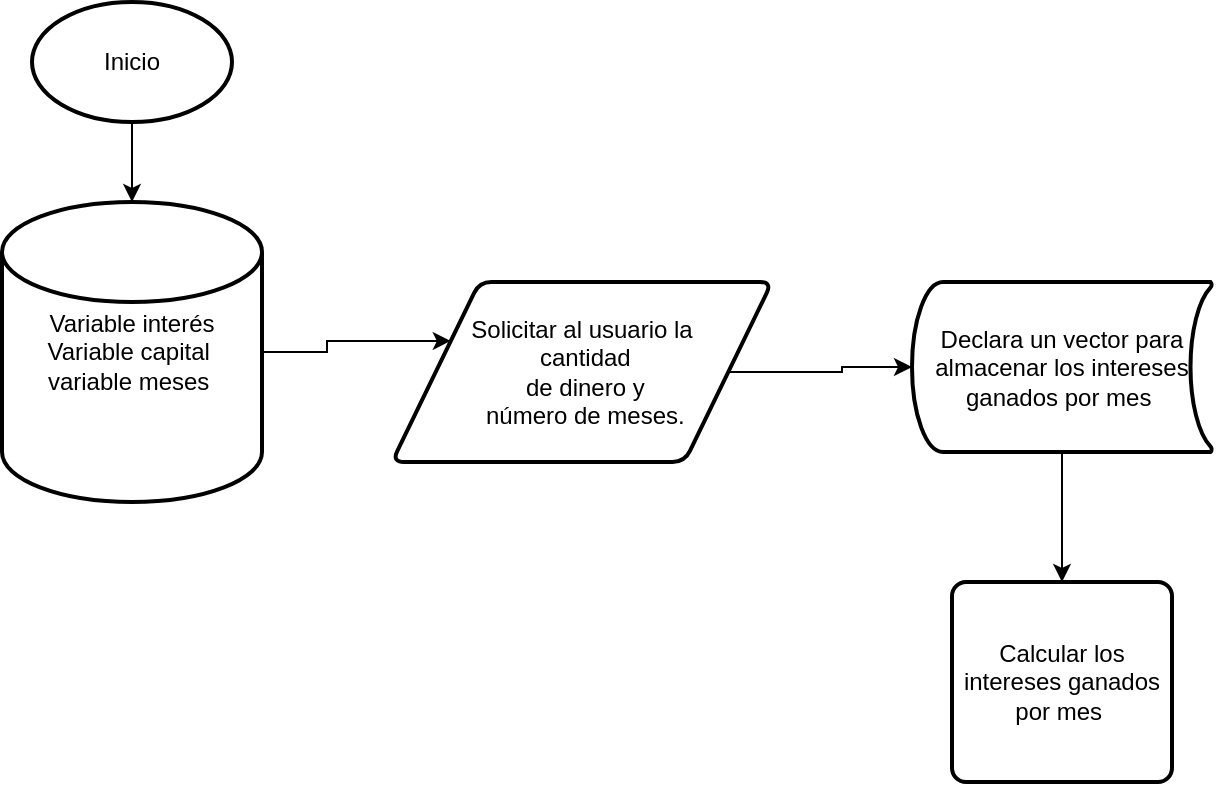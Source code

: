 <mxfile version="21.7.5" type="github">
  <diagram name="Página-1" id="zWKbjg2KhSwAlDV8SOMh">
    <mxGraphModel dx="882" dy="559" grid="1" gridSize="10" guides="1" tooltips="1" connect="1" arrows="1" fold="1" page="1" pageScale="1" pageWidth="850" pageHeight="1100" math="0" shadow="0">
      <root>
        <mxCell id="0" />
        <mxCell id="1" parent="0" />
        <mxCell id="-T1soDFNFwhT25YtIxrT-11" style="edgeStyle=orthogonalEdgeStyle;rounded=0;orthogonalLoop=1;jettySize=auto;html=1;exitX=0.5;exitY=1;exitDx=0;exitDy=0;exitPerimeter=0;entryX=0.5;entryY=0;entryDx=0;entryDy=0;entryPerimeter=0;" edge="1" parent="1" source="-T1soDFNFwhT25YtIxrT-1" target="-T1soDFNFwhT25YtIxrT-10">
          <mxGeometry relative="1" as="geometry" />
        </mxCell>
        <mxCell id="-T1soDFNFwhT25YtIxrT-1" value="&lt;font style=&quot;vertical-align: inherit;&quot;&gt;&lt;font style=&quot;vertical-align: inherit;&quot;&gt;Inicio&lt;/font&gt;&lt;/font&gt;" style="strokeWidth=2;html=1;shape=mxgraph.flowchart.start_1;whiteSpace=wrap;" vertex="1" parent="1">
          <mxGeometry x="40" y="50" width="100" height="60" as="geometry" />
        </mxCell>
        <mxCell id="-T1soDFNFwhT25YtIxrT-13" style="edgeStyle=orthogonalEdgeStyle;rounded=0;orthogonalLoop=1;jettySize=auto;html=1;exitX=1;exitY=0.5;exitDx=0;exitDy=0;entryX=0;entryY=0.5;entryDx=0;entryDy=0;entryPerimeter=0;" edge="1" parent="1" source="-T1soDFNFwhT25YtIxrT-3" target="-T1soDFNFwhT25YtIxrT-9">
          <mxGeometry relative="1" as="geometry" />
        </mxCell>
        <mxCell id="-T1soDFNFwhT25YtIxrT-3" value="&lt;div style=&quot;&quot;&gt;&lt;span style=&quot;background-color: initial;&quot;&gt;&lt;font style=&quot;vertical-align: inherit;&quot;&gt;&lt;font style=&quot;vertical-align: inherit;&quot;&gt;Solicitar al usuario la&lt;/font&gt;&lt;/font&gt;&lt;/span&gt;&lt;/div&gt;&lt;div style=&quot;&quot;&gt;&lt;span style=&quot;background-color: initial;&quot;&gt;&lt;font style=&quot;vertical-align: inherit;&quot;&gt;&lt;font style=&quot;vertical-align: inherit;&quot;&gt;&amp;nbsp;cantidad&lt;/font&gt;&lt;/font&gt;&lt;/span&gt;&lt;/div&gt;&lt;div style=&quot;&quot;&gt;&lt;span style=&quot;background-color: initial;&quot;&gt;&lt;font style=&quot;vertical-align: inherit;&quot;&gt;&lt;font style=&quot;vertical-align: inherit;&quot;&gt;&amp;nbsp;de dinero y&lt;/font&gt;&lt;/font&gt;&lt;/span&gt;&lt;/div&gt;&lt;font style=&quot;vertical-align: inherit;&quot;&gt;&lt;div style=&quot;&quot;&gt;&lt;span style=&quot;background-color: initial;&quot;&gt;&lt;font style=&quot;vertical-align: inherit;&quot;&gt;&lt;font style=&quot;vertical-align: inherit;&quot;&gt;&amp;nbsp;número de meses.&lt;/font&gt;&lt;/font&gt;&lt;/span&gt;&lt;/div&gt;&lt;/font&gt;" style="shape=parallelogram;html=1;strokeWidth=2;perimeter=parallelogramPerimeter;whiteSpace=wrap;rounded=1;arcSize=12;size=0.23;align=center;" vertex="1" parent="1">
          <mxGeometry x="220" y="190" width="190" height="90" as="geometry" />
        </mxCell>
        <mxCell id="-T1soDFNFwhT25YtIxrT-5" value="Calcular los intereses ganados por mes&amp;nbsp;" style="rounded=1;whiteSpace=wrap;html=1;absoluteArcSize=1;arcSize=14;strokeWidth=2;" vertex="1" parent="1">
          <mxGeometry x="500" y="340" width="110" height="100" as="geometry" />
        </mxCell>
        <mxCell id="-T1soDFNFwhT25YtIxrT-14" style="edgeStyle=orthogonalEdgeStyle;rounded=0;orthogonalLoop=1;jettySize=auto;html=1;exitX=0.5;exitY=1;exitDx=0;exitDy=0;exitPerimeter=0;entryX=0.5;entryY=0;entryDx=0;entryDy=0;" edge="1" parent="1" source="-T1soDFNFwhT25YtIxrT-9" target="-T1soDFNFwhT25YtIxrT-5">
          <mxGeometry relative="1" as="geometry" />
        </mxCell>
        <mxCell id="-T1soDFNFwhT25YtIxrT-9" value="Declara un vector para almacenar los intereses ganados por mes&amp;nbsp;" style="strokeWidth=2;html=1;shape=mxgraph.flowchart.stored_data;whiteSpace=wrap;" vertex="1" parent="1">
          <mxGeometry x="480" y="190" width="150" height="85" as="geometry" />
        </mxCell>
        <mxCell id="-T1soDFNFwhT25YtIxrT-12" style="edgeStyle=orthogonalEdgeStyle;rounded=0;orthogonalLoop=1;jettySize=auto;html=1;exitX=1;exitY=0.5;exitDx=0;exitDy=0;exitPerimeter=0;entryX=0;entryY=0.25;entryDx=0;entryDy=0;" edge="1" parent="1" source="-T1soDFNFwhT25YtIxrT-10" target="-T1soDFNFwhT25YtIxrT-3">
          <mxGeometry relative="1" as="geometry" />
        </mxCell>
        <mxCell id="-T1soDFNFwhT25YtIxrT-10" value="Variable interés&lt;br&gt;Variable capital&amp;nbsp;&lt;br&gt;variable meses&amp;nbsp;" style="strokeWidth=2;html=1;shape=mxgraph.flowchart.database;whiteSpace=wrap;" vertex="1" parent="1">
          <mxGeometry x="25" y="150" width="130" height="150" as="geometry" />
        </mxCell>
      </root>
    </mxGraphModel>
  </diagram>
</mxfile>
